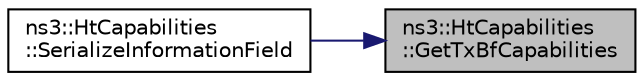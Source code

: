 digraph "ns3::HtCapabilities::GetTxBfCapabilities"
{
 // LATEX_PDF_SIZE
  edge [fontname="Helvetica",fontsize="10",labelfontname="Helvetica",labelfontsize="10"];
  node [fontname="Helvetica",fontsize="10",shape=record];
  rankdir="RL";
  Node1 [label="ns3::HtCapabilities\l::GetTxBfCapabilities",height=0.2,width=0.4,color="black", fillcolor="grey75", style="filled", fontcolor="black",tooltip="Return the Transmit Beamforming (TxBF) Capabilities field in the HT Capabilities information element."];
  Node1 -> Node2 [dir="back",color="midnightblue",fontsize="10",style="solid",fontname="Helvetica"];
  Node2 [label="ns3::HtCapabilities\l::SerializeInformationField",height=0.2,width=0.4,color="black", fillcolor="white", style="filled",URL="$classns3_1_1_ht_capabilities.html#ad2adb58275df05111a43614448c4aeda",tooltip="Serialize information (i.e., the body of the IE, not including the Element ID and length octets)"];
}

